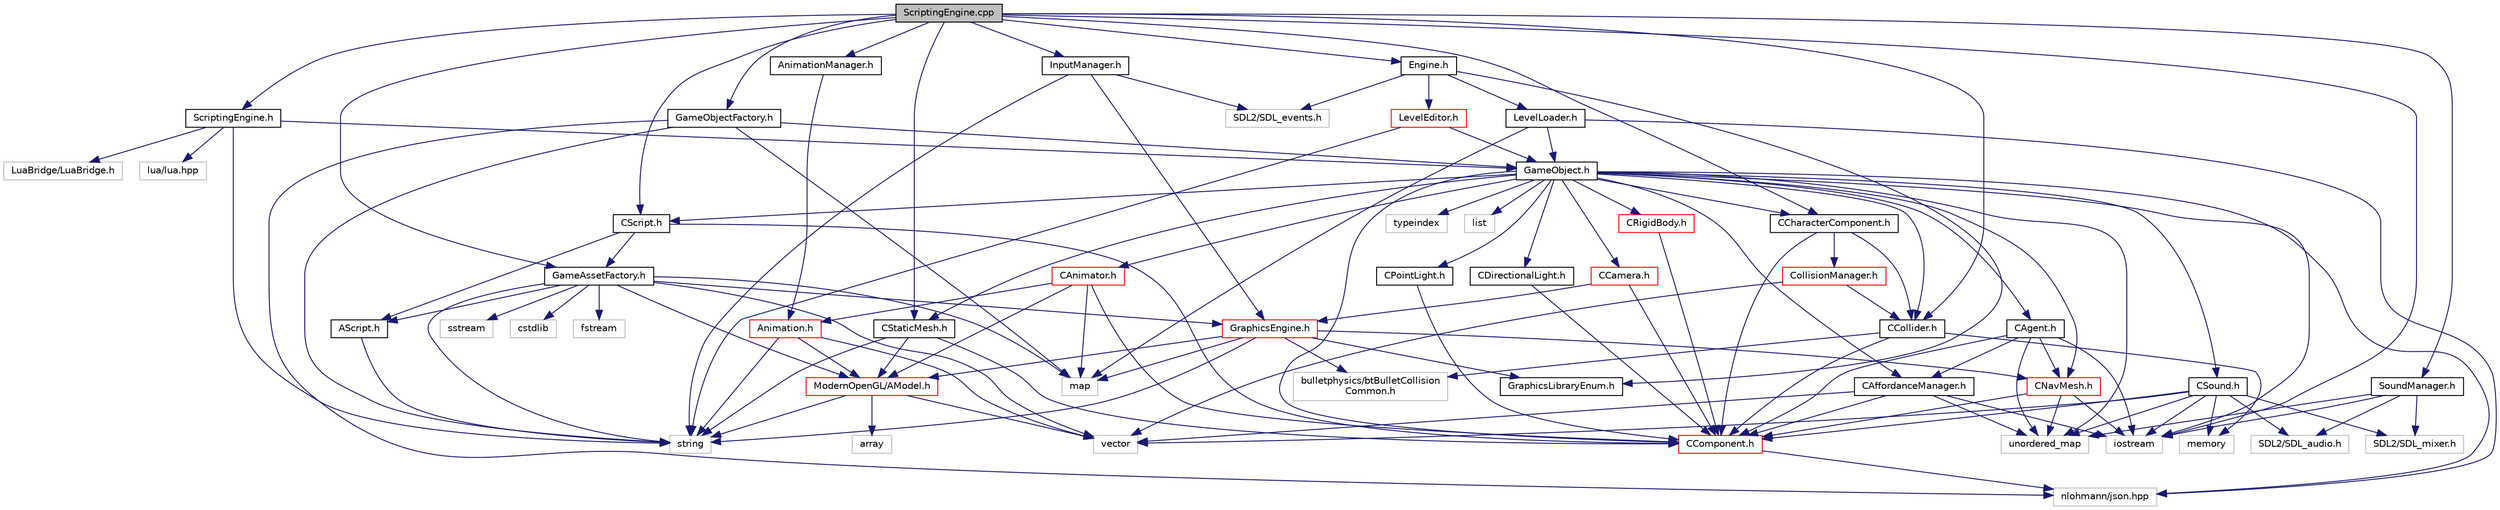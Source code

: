 digraph "ScriptingEngine.cpp"
{
 // LATEX_PDF_SIZE
  edge [fontname="Helvetica",fontsize="10",labelfontname="Helvetica",labelfontsize="10"];
  node [fontname="Helvetica",fontsize="10",shape=record];
  Node0 [label="ScriptingEngine.cpp",height=0.2,width=0.4,color="black", fillcolor="grey75", style="filled", fontcolor="black",tooltip=" "];
  Node0 -> Node1 [color="midnightblue",fontsize="10",style="solid",fontname="Helvetica"];
  Node1 [label="ScriptingEngine.h",height=0.2,width=0.4,color="black", fillcolor="white", style="filled",URL="$_scripting_engine_8h.html",tooltip=" "];
  Node1 -> Node2 [color="midnightblue",fontsize="10",style="solid",fontname="Helvetica"];
  Node2 [label="GameObject.h",height=0.2,width=0.4,color="black", fillcolor="white", style="filled",URL="$_game_object_8h.html",tooltip=" "];
  Node2 -> Node3 [color="midnightblue",fontsize="10",style="solid",fontname="Helvetica"];
  Node3 [label="CComponent.h",height=0.2,width=0.4,color="red", fillcolor="white", style="filled",URL="$_c_component_8h.html",tooltip="Default Component, Components derive from this."];
  Node3 -> Node6 [color="midnightblue",fontsize="10",style="solid",fontname="Helvetica"];
  Node6 [label="nlohmann/json.hpp",height=0.2,width=0.4,color="grey75", fillcolor="white", style="filled",tooltip=" "];
  Node2 -> Node13 [color="midnightblue",fontsize="10",style="solid",fontname="Helvetica"];
  Node13 [label="CStaticMesh.h",height=0.2,width=0.4,color="black", fillcolor="white", style="filled",URL="$_c_static_mesh_8h.html",tooltip="Static Mesh Component."];
  Node13 -> Node3 [color="midnightblue",fontsize="10",style="solid",fontname="Helvetica"];
  Node13 -> Node14 [color="midnightblue",fontsize="10",style="solid",fontname="Helvetica"];
  Node14 [label="ModernOpenGL/AModel.h",height=0.2,width=0.4,color="red", fillcolor="white", style="filled",URL="$_a_model_8h.html",tooltip="Model of object."];
  Node14 -> Node15 [color="midnightblue",fontsize="10",style="solid",fontname="Helvetica"];
  Node15 [label="string",height=0.2,width=0.4,color="grey75", fillcolor="white", style="filled",tooltip=" "];
  Node14 -> Node16 [color="midnightblue",fontsize="10",style="solid",fontname="Helvetica"];
  Node16 [label="vector",height=0.2,width=0.4,color="grey75", fillcolor="white", style="filled",tooltip=" "];
  Node14 -> Node17 [color="midnightblue",fontsize="10",style="solid",fontname="Helvetica"];
  Node17 [label="array",height=0.2,width=0.4,color="grey75", fillcolor="white", style="filled",tooltip=" "];
  Node13 -> Node15 [color="midnightblue",fontsize="10",style="solid",fontname="Helvetica"];
  Node2 -> Node31 [color="midnightblue",fontsize="10",style="solid",fontname="Helvetica"];
  Node31 [label="CScript.h",height=0.2,width=0.4,color="black", fillcolor="white", style="filled",URL="$_c_script_8h.html",tooltip="Lua Script Component."];
  Node31 -> Node3 [color="midnightblue",fontsize="10",style="solid",fontname="Helvetica"];
  Node31 -> Node32 [color="midnightblue",fontsize="10",style="solid",fontname="Helvetica"];
  Node32 [label="AScript.h",height=0.2,width=0.4,color="black", fillcolor="white", style="filled",URL="$_a_script_8h.html",tooltip=" "];
  Node32 -> Node15 [color="midnightblue",fontsize="10",style="solid",fontname="Helvetica"];
  Node31 -> Node33 [color="midnightblue",fontsize="10",style="solid",fontname="Helvetica"];
  Node33 [label="GameAssetFactory.h",height=0.2,width=0.4,color="black", fillcolor="white", style="filled",URL="$_game_asset_factory_8h.html",tooltip="Creates and handles GameObjects using a map."];
  Node33 -> Node14 [color="midnightblue",fontsize="10",style="solid",fontname="Helvetica"];
  Node33 -> Node20 [color="midnightblue",fontsize="10",style="solid",fontname="Helvetica"];
  Node20 [label="fstream",height=0.2,width=0.4,color="grey75", fillcolor="white", style="filled",tooltip=" "];
  Node33 -> Node21 [color="midnightblue",fontsize="10",style="solid",fontname="Helvetica"];
  Node21 [label="sstream",height=0.2,width=0.4,color="grey75", fillcolor="white", style="filled",tooltip=" "];
  Node33 -> Node34 [color="midnightblue",fontsize="10",style="solid",fontname="Helvetica"];
  Node34 [label="cstdlib",height=0.2,width=0.4,color="grey75", fillcolor="white", style="filled",tooltip=" "];
  Node33 -> Node16 [color="midnightblue",fontsize="10",style="solid",fontname="Helvetica"];
  Node33 -> Node35 [color="midnightblue",fontsize="10",style="solid",fontname="Helvetica"];
  Node35 [label="GraphicsEngine.h",height=0.2,width=0.4,color="red", fillcolor="white", style="filled",URL="$_graphics_engine_8h.html",tooltip="Graphics and Rendering."];
  Node35 -> Node14 [color="midnightblue",fontsize="10",style="solid",fontname="Helvetica"];
  Node35 -> Node38 [color="midnightblue",fontsize="10",style="solid",fontname="Helvetica"];
  Node38 [label="GraphicsLibraryEnum.h",height=0.2,width=0.4,color="black", fillcolor="white", style="filled",URL="$_graphics_library_enum_8h.html",tooltip=" "];
  Node35 -> Node15 [color="midnightblue",fontsize="10",style="solid",fontname="Helvetica"];
  Node35 -> Node39 [color="midnightblue",fontsize="10",style="solid",fontname="Helvetica"];
  Node39 [label="map",height=0.2,width=0.4,color="grey75", fillcolor="white", style="filled",tooltip=" "];
  Node35 -> Node47 [color="midnightblue",fontsize="10",style="solid",fontname="Helvetica"];
  Node47 [label="CNavMesh.h",height=0.2,width=0.4,color="red", fillcolor="white", style="filled",URL="$_c_nav_mesh_8h.html",tooltip="Navigation Mesh Component."];
  Node47 -> Node3 [color="midnightblue",fontsize="10",style="solid",fontname="Helvetica"];
  Node47 -> Node22 [color="midnightblue",fontsize="10",style="solid",fontname="Helvetica"];
  Node22 [label="iostream",height=0.2,width=0.4,color="grey75", fillcolor="white", style="filled",tooltip=" "];
  Node47 -> Node50 [color="midnightblue",fontsize="10",style="solid",fontname="Helvetica"];
  Node50 [label="unordered_map",height=0.2,width=0.4,color="grey75", fillcolor="white", style="filled",tooltip=" "];
  Node35 -> Node52 [color="midnightblue",fontsize="10",style="solid",fontname="Helvetica"];
  Node52 [label="bulletphysics/btBulletCollision\lCommon.h",height=0.2,width=0.4,color="grey75", fillcolor="white", style="filled",tooltip=" "];
  Node33 -> Node39 [color="midnightblue",fontsize="10",style="solid",fontname="Helvetica"];
  Node33 -> Node15 [color="midnightblue",fontsize="10",style="solid",fontname="Helvetica"];
  Node33 -> Node32 [color="midnightblue",fontsize="10",style="solid",fontname="Helvetica"];
  Node2 -> Node50 [color="midnightblue",fontsize="10",style="solid",fontname="Helvetica"];
  Node2 -> Node53 [color="midnightblue",fontsize="10",style="solid",fontname="Helvetica"];
  Node53 [label="typeindex",height=0.2,width=0.4,color="grey75", fillcolor="white", style="filled",tooltip=" "];
  Node2 -> Node54 [color="midnightblue",fontsize="10",style="solid",fontname="Helvetica"];
  Node54 [label="list",height=0.2,width=0.4,color="grey75", fillcolor="white", style="filled",tooltip=" "];
  Node2 -> Node55 [color="midnightblue",fontsize="10",style="solid",fontname="Helvetica"];
  Node55 [label="CCharacterComponent.h",height=0.2,width=0.4,color="black", fillcolor="white", style="filled",URL="$_c_character_component_8h.html",tooltip="Controls the player character."];
  Node55 -> Node3 [color="midnightblue",fontsize="10",style="solid",fontname="Helvetica"];
  Node55 -> Node56 [color="midnightblue",fontsize="10",style="solid",fontname="Helvetica"];
  Node56 [label="CollisionManager.h",height=0.2,width=0.4,color="red", fillcolor="white", style="filled",URL="$_collision_manager_8h.html",tooltip="Manages Collisions using React physics."];
  Node56 -> Node57 [color="midnightblue",fontsize="10",style="solid",fontname="Helvetica"];
  Node57 [label="CCollider.h",height=0.2,width=0.4,color="black", fillcolor="white", style="filled",URL="$_c_collider_8h.html",tooltip=" "];
  Node57 -> Node3 [color="midnightblue",fontsize="10",style="solid",fontname="Helvetica"];
  Node57 -> Node52 [color="midnightblue",fontsize="10",style="solid",fontname="Helvetica"];
  Node57 -> Node58 [color="midnightblue",fontsize="10",style="solid",fontname="Helvetica"];
  Node58 [label="memory",height=0.2,width=0.4,color="grey75", fillcolor="white", style="filled",tooltip=" "];
  Node56 -> Node16 [color="midnightblue",fontsize="10",style="solid",fontname="Helvetica"];
  Node55 -> Node57 [color="midnightblue",fontsize="10",style="solid",fontname="Helvetica"];
  Node2 -> Node62 [color="midnightblue",fontsize="10",style="solid",fontname="Helvetica"];
  Node62 [label="CCamera.h",height=0.2,width=0.4,color="red", fillcolor="white", style="filled",URL="$_c_camera_8h.html",tooltip="Camera Gameobject, Displays viewport from current transform."];
  Node62 -> Node3 [color="midnightblue",fontsize="10",style="solid",fontname="Helvetica"];
  Node62 -> Node35 [color="midnightblue",fontsize="10",style="solid",fontname="Helvetica"];
  Node2 -> Node57 [color="midnightblue",fontsize="10",style="solid",fontname="Helvetica"];
  Node2 -> Node63 [color="midnightblue",fontsize="10",style="solid",fontname="Helvetica"];
  Node63 [label="CSound.h",height=0.2,width=0.4,color="black", fillcolor="white", style="filled",URL="$_c_sound_8h.html",tooltip="Sound Component for audio sources."];
  Node63 -> Node64 [color="midnightblue",fontsize="10",style="solid",fontname="Helvetica"];
  Node64 [label="SDL2/SDL_mixer.h",height=0.2,width=0.4,color="grey75", fillcolor="white", style="filled",tooltip=" "];
  Node63 -> Node22 [color="midnightblue",fontsize="10",style="solid",fontname="Helvetica"];
  Node63 -> Node65 [color="midnightblue",fontsize="10",style="solid",fontname="Helvetica"];
  Node65 [label="SDL2/SDL_audio.h",height=0.2,width=0.4,color="grey75", fillcolor="white", style="filled",tooltip=" "];
  Node63 -> Node50 [color="midnightblue",fontsize="10",style="solid",fontname="Helvetica"];
  Node63 -> Node58 [color="midnightblue",fontsize="10",style="solid",fontname="Helvetica"];
  Node63 -> Node16 [color="midnightblue",fontsize="10",style="solid",fontname="Helvetica"];
  Node63 -> Node3 [color="midnightblue",fontsize="10",style="solid",fontname="Helvetica"];
  Node2 -> Node6 [color="midnightblue",fontsize="10",style="solid",fontname="Helvetica"];
  Node2 -> Node43 [color="midnightblue",fontsize="10",style="solid",fontname="Helvetica"];
  Node43 [label="CPointLight.h",height=0.2,width=0.4,color="black", fillcolor="white", style="filled",URL="$_c_point_light_8h.html",tooltip="Point Light Component."];
  Node43 -> Node3 [color="midnightblue",fontsize="10",style="solid",fontname="Helvetica"];
  Node2 -> Node45 [color="midnightblue",fontsize="10",style="solid",fontname="Helvetica"];
  Node45 [label="CDirectionalLight.h",height=0.2,width=0.4,color="black", fillcolor="white", style="filled",URL="$_c_directional_light_8h.html",tooltip="Directional Light Component."];
  Node45 -> Node3 [color="midnightblue",fontsize="10",style="solid",fontname="Helvetica"];
  Node2 -> Node66 [color="midnightblue",fontsize="10",style="solid",fontname="Helvetica"];
  Node66 [label="CAnimator.h",height=0.2,width=0.4,color="red", fillcolor="white", style="filled",URL="$_c_animator_8h.html",tooltip=" "];
  Node66 -> Node67 [color="midnightblue",fontsize="10",style="solid",fontname="Helvetica"];
  Node67 [label="Animation.h",height=0.2,width=0.4,color="red", fillcolor="white", style="filled",URL="$_animation_8h.html",tooltip=" "];
  Node67 -> Node15 [color="midnightblue",fontsize="10",style="solid",fontname="Helvetica"];
  Node67 -> Node16 [color="midnightblue",fontsize="10",style="solid",fontname="Helvetica"];
  Node67 -> Node14 [color="midnightblue",fontsize="10",style="solid",fontname="Helvetica"];
  Node66 -> Node14 [color="midnightblue",fontsize="10",style="solid",fontname="Helvetica"];
  Node66 -> Node39 [color="midnightblue",fontsize="10",style="solid",fontname="Helvetica"];
  Node66 -> Node3 [color="midnightblue",fontsize="10",style="solid",fontname="Helvetica"];
  Node2 -> Node47 [color="midnightblue",fontsize="10",style="solid",fontname="Helvetica"];
  Node2 -> Node22 [color="midnightblue",fontsize="10",style="solid",fontname="Helvetica"];
  Node2 -> Node70 [color="midnightblue",fontsize="10",style="solid",fontname="Helvetica"];
  Node70 [label="CRigidBody.h",height=0.2,width=0.4,color="red", fillcolor="white", style="filled",URL="$_c_rigid_body_8h.html",tooltip=" "];
  Node70 -> Node3 [color="midnightblue",fontsize="10",style="solid",fontname="Helvetica"];
  Node2 -> Node71 [color="midnightblue",fontsize="10",style="solid",fontname="Helvetica"];
  Node71 [label="CAgent.h",height=0.2,width=0.4,color="black", fillcolor="white", style="filled",URL="$_c_agent_8h.html",tooltip=" "];
  Node71 -> Node3 [color="midnightblue",fontsize="10",style="solid",fontname="Helvetica"];
  Node71 -> Node22 [color="midnightblue",fontsize="10",style="solid",fontname="Helvetica"];
  Node71 -> Node50 [color="midnightblue",fontsize="10",style="solid",fontname="Helvetica"];
  Node71 -> Node72 [color="midnightblue",fontsize="10",style="solid",fontname="Helvetica"];
  Node72 [label="CAffordanceManager.h",height=0.2,width=0.4,color="black", fillcolor="white", style="filled",URL="$_c_affordance_manager_8h.html",tooltip=" "];
  Node72 -> Node22 [color="midnightblue",fontsize="10",style="solid",fontname="Helvetica"];
  Node72 -> Node16 [color="midnightblue",fontsize="10",style="solid",fontname="Helvetica"];
  Node72 -> Node50 [color="midnightblue",fontsize="10",style="solid",fontname="Helvetica"];
  Node72 -> Node3 [color="midnightblue",fontsize="10",style="solid",fontname="Helvetica"];
  Node71 -> Node47 [color="midnightblue",fontsize="10",style="solid",fontname="Helvetica"];
  Node2 -> Node72 [color="midnightblue",fontsize="10",style="solid",fontname="Helvetica"];
  Node1 -> Node15 [color="midnightblue",fontsize="10",style="solid",fontname="Helvetica"];
  Node1 -> Node73 [color="midnightblue",fontsize="10",style="solid",fontname="Helvetica"];
  Node73 [label="lua/lua.hpp",height=0.2,width=0.4,color="grey75", fillcolor="white", style="filled",tooltip=" "];
  Node1 -> Node74 [color="midnightblue",fontsize="10",style="solid",fontname="Helvetica"];
  Node74 [label="LuaBridge/LuaBridge.h",height=0.2,width=0.4,color="grey75", fillcolor="white", style="filled",tooltip=" "];
  Node0 -> Node33 [color="midnightblue",fontsize="10",style="solid",fontname="Helvetica"];
  Node0 -> Node75 [color="midnightblue",fontsize="10",style="solid",fontname="Helvetica"];
  Node75 [label="GameObjectFactory.h",height=0.2,width=0.4,color="black", fillcolor="white", style="filled",URL="$_game_object_factory_8h.html",tooltip="A singleton factory class to produce all GameObjects, store them in memory, and allow access to them."];
  Node75 -> Node2 [color="midnightblue",fontsize="10",style="solid",fontname="Helvetica"];
  Node75 -> Node39 [color="midnightblue",fontsize="10",style="solid",fontname="Helvetica"];
  Node75 -> Node15 [color="midnightblue",fontsize="10",style="solid",fontname="Helvetica"];
  Node75 -> Node6 [color="midnightblue",fontsize="10",style="solid",fontname="Helvetica"];
  Node0 -> Node13 [color="midnightblue",fontsize="10",style="solid",fontname="Helvetica"];
  Node0 -> Node31 [color="midnightblue",fontsize="10",style="solid",fontname="Helvetica"];
  Node0 -> Node55 [color="midnightblue",fontsize="10",style="solid",fontname="Helvetica"];
  Node0 -> Node76 [color="midnightblue",fontsize="10",style="solid",fontname="Helvetica"];
  Node76 [label="InputManager.h",height=0.2,width=0.4,color="black", fillcolor="white", style="filled",URL="$_input_manager_8h.html",tooltip="Handles Various Inputs."];
  Node76 -> Node77 [color="midnightblue",fontsize="10",style="solid",fontname="Helvetica"];
  Node77 [label="SDL2/SDL_events.h",height=0.2,width=0.4,color="grey75", fillcolor="white", style="filled",tooltip=" "];
  Node76 -> Node15 [color="midnightblue",fontsize="10",style="solid",fontname="Helvetica"];
  Node76 -> Node35 [color="midnightblue",fontsize="10",style="solid",fontname="Helvetica"];
  Node0 -> Node57 [color="midnightblue",fontsize="10",style="solid",fontname="Helvetica"];
  Node0 -> Node78 [color="midnightblue",fontsize="10",style="solid",fontname="Helvetica"];
  Node78 [label="Engine.h",height=0.2,width=0.4,color="black", fillcolor="white", style="filled",URL="$_engine_8h.html",tooltip="brief the Engine backend"];
  Node78 -> Node77 [color="midnightblue",fontsize="10",style="solid",fontname="Helvetica"];
  Node78 -> Node38 [color="midnightblue",fontsize="10",style="solid",fontname="Helvetica"];
  Node78 -> Node79 [color="midnightblue",fontsize="10",style="solid",fontname="Helvetica"];
  Node79 [label="LevelLoader.h",height=0.2,width=0.4,color="black", fillcolor="white", style="filled",URL="$_level_loader_8h.html",tooltip="Save and Load Editor to and from JSON."];
  Node79 -> Node39 [color="midnightblue",fontsize="10",style="solid",fontname="Helvetica"];
  Node79 -> Node2 [color="midnightblue",fontsize="10",style="solid",fontname="Helvetica"];
  Node79 -> Node6 [color="midnightblue",fontsize="10",style="solid",fontname="Helvetica"];
  Node78 -> Node80 [color="midnightblue",fontsize="10",style="solid",fontname="Helvetica"];
  Node80 [label="LevelEditor.h",height=0.2,width=0.4,color="red", fillcolor="white", style="filled",URL="$_level_editor_8h.html",tooltip="Displays Ediotr Gui, Allows Player to Edit Gameobject variables."];
  Node80 -> Node2 [color="midnightblue",fontsize="10",style="solid",fontname="Helvetica"];
  Node80 -> Node15 [color="midnightblue",fontsize="10",style="solid",fontname="Helvetica"];
  Node0 -> Node83 [color="midnightblue",fontsize="10",style="solid",fontname="Helvetica"];
  Node83 [label="SoundManager.h",height=0.2,width=0.4,color="black", fillcolor="white", style="filled",URL="$_sound_manager_8h.html",tooltip=" "];
  Node83 -> Node50 [color="midnightblue",fontsize="10",style="solid",fontname="Helvetica"];
  Node83 -> Node64 [color="midnightblue",fontsize="10",style="solid",fontname="Helvetica"];
  Node83 -> Node22 [color="midnightblue",fontsize="10",style="solid",fontname="Helvetica"];
  Node83 -> Node65 [color="midnightblue",fontsize="10",style="solid",fontname="Helvetica"];
  Node0 -> Node84 [color="midnightblue",fontsize="10",style="solid",fontname="Helvetica"];
  Node84 [label="AnimationManager.h",height=0.2,width=0.4,color="black", fillcolor="white", style="filled",URL="$_animation_manager_8h.html",tooltip=" "];
  Node84 -> Node67 [color="midnightblue",fontsize="10",style="solid",fontname="Helvetica"];
  Node0 -> Node22 [color="midnightblue",fontsize="10",style="solid",fontname="Helvetica"];
}
